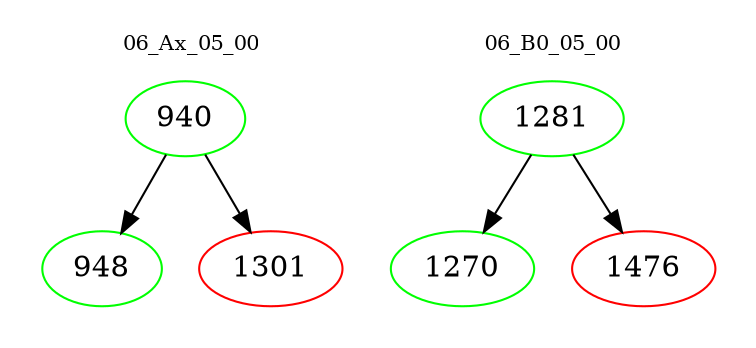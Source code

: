digraph{
subgraph cluster_0 {
color = white
label = "06_Ax_05_00";
fontsize=10;
T0_940 [label="940", color="green"]
T0_940 -> T0_948 [color="black"]
T0_948 [label="948", color="green"]
T0_940 -> T0_1301 [color="black"]
T0_1301 [label="1301", color="red"]
}
subgraph cluster_1 {
color = white
label = "06_B0_05_00";
fontsize=10;
T1_1281 [label="1281", color="green"]
T1_1281 -> T1_1270 [color="black"]
T1_1270 [label="1270", color="green"]
T1_1281 -> T1_1476 [color="black"]
T1_1476 [label="1476", color="red"]
}
}
